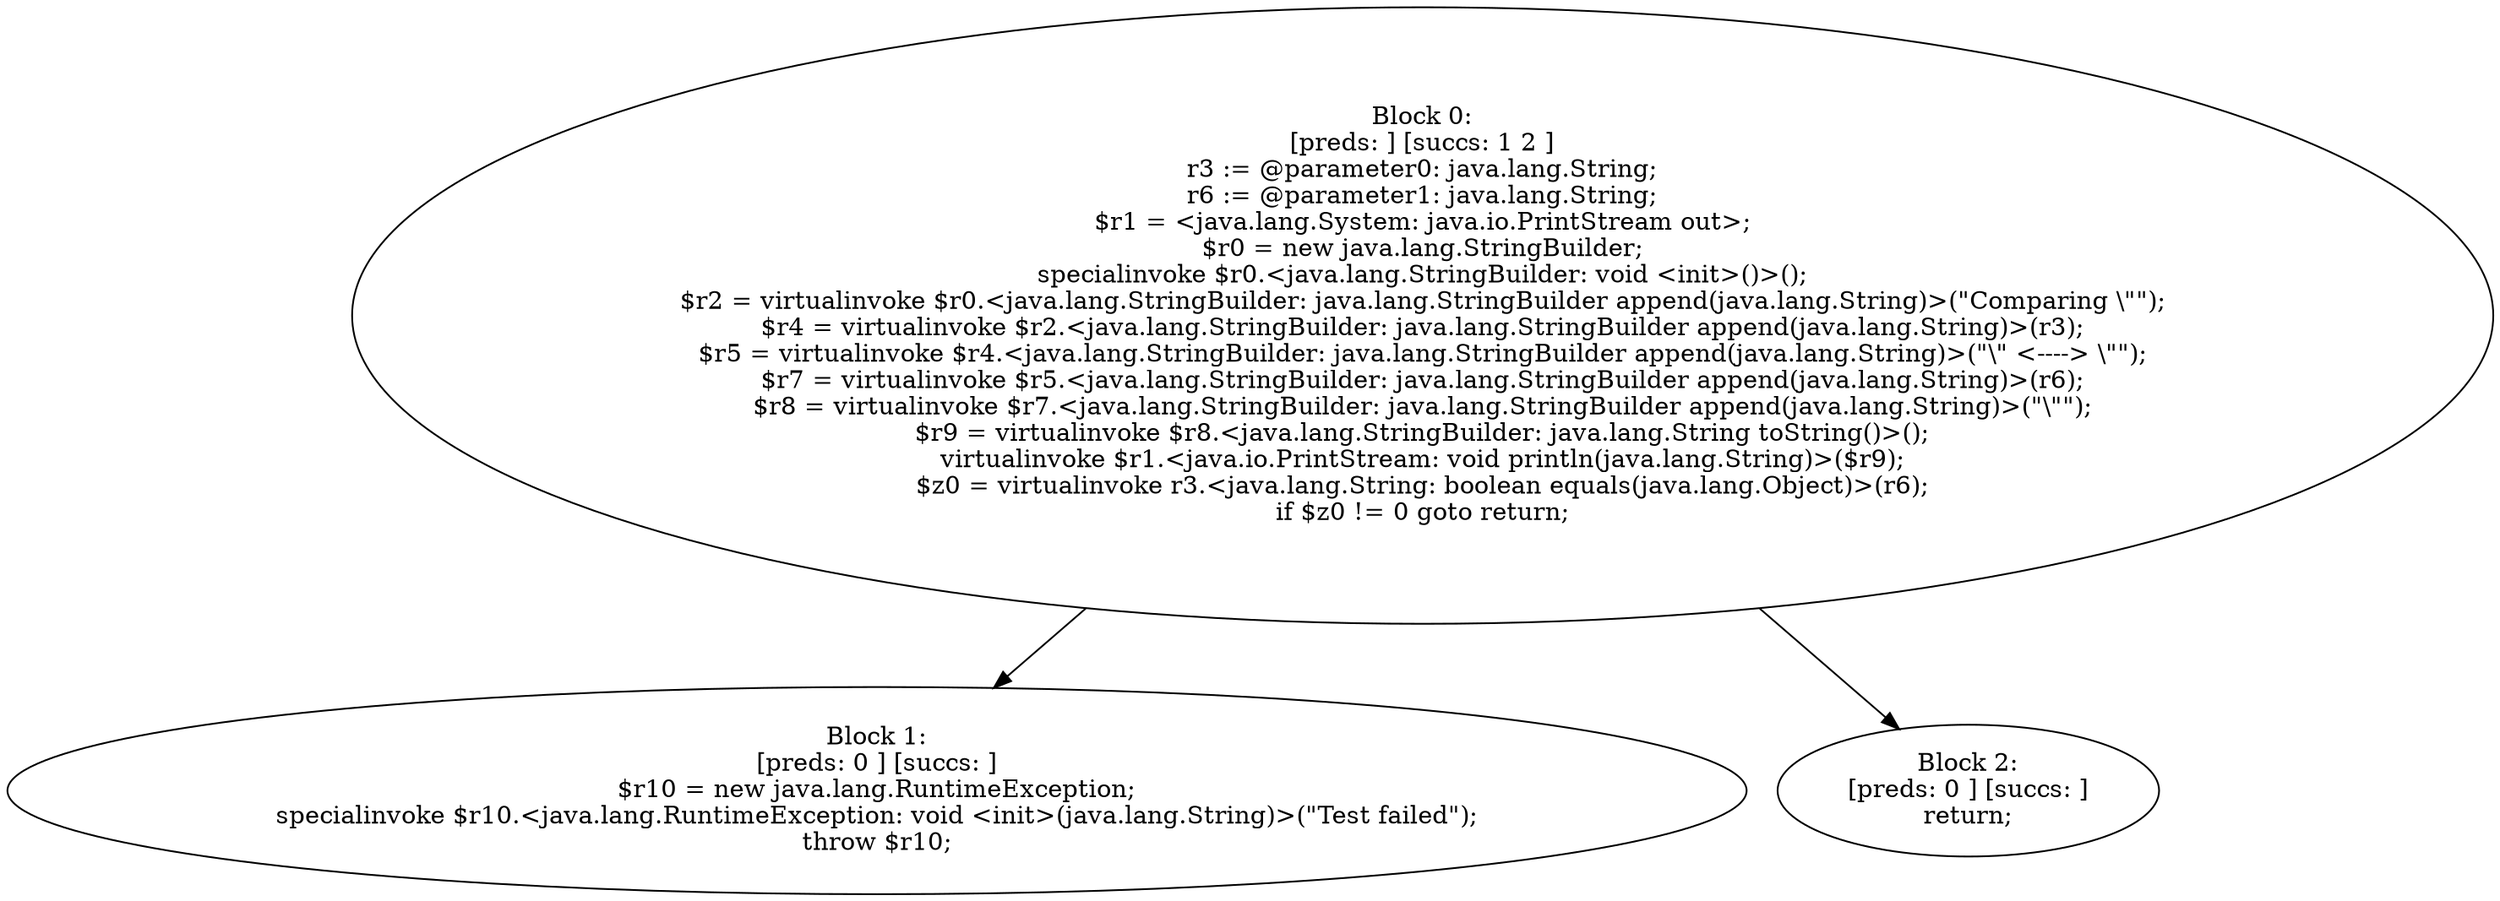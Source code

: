 digraph "unitGraph" {
    "Block 0:
[preds: ] [succs: 1 2 ]
r3 := @parameter0: java.lang.String;
r6 := @parameter1: java.lang.String;
$r1 = <java.lang.System: java.io.PrintStream out>;
$r0 = new java.lang.StringBuilder;
specialinvoke $r0.<java.lang.StringBuilder: void <init>()>();
$r2 = virtualinvoke $r0.<java.lang.StringBuilder: java.lang.StringBuilder append(java.lang.String)>(\"Comparing \\\"\");
$r4 = virtualinvoke $r2.<java.lang.StringBuilder: java.lang.StringBuilder append(java.lang.String)>(r3);
$r5 = virtualinvoke $r4.<java.lang.StringBuilder: java.lang.StringBuilder append(java.lang.String)>(\"\\\" <----> \\\"\");
$r7 = virtualinvoke $r5.<java.lang.StringBuilder: java.lang.StringBuilder append(java.lang.String)>(r6);
$r8 = virtualinvoke $r7.<java.lang.StringBuilder: java.lang.StringBuilder append(java.lang.String)>(\"\\\"\");
$r9 = virtualinvoke $r8.<java.lang.StringBuilder: java.lang.String toString()>();
virtualinvoke $r1.<java.io.PrintStream: void println(java.lang.String)>($r9);
$z0 = virtualinvoke r3.<java.lang.String: boolean equals(java.lang.Object)>(r6);
if $z0 != 0 goto return;
"
    "Block 1:
[preds: 0 ] [succs: ]
$r10 = new java.lang.RuntimeException;
specialinvoke $r10.<java.lang.RuntimeException: void <init>(java.lang.String)>(\"Test failed\");
throw $r10;
"
    "Block 2:
[preds: 0 ] [succs: ]
return;
"
    "Block 0:
[preds: ] [succs: 1 2 ]
r3 := @parameter0: java.lang.String;
r6 := @parameter1: java.lang.String;
$r1 = <java.lang.System: java.io.PrintStream out>;
$r0 = new java.lang.StringBuilder;
specialinvoke $r0.<java.lang.StringBuilder: void <init>()>();
$r2 = virtualinvoke $r0.<java.lang.StringBuilder: java.lang.StringBuilder append(java.lang.String)>(\"Comparing \\\"\");
$r4 = virtualinvoke $r2.<java.lang.StringBuilder: java.lang.StringBuilder append(java.lang.String)>(r3);
$r5 = virtualinvoke $r4.<java.lang.StringBuilder: java.lang.StringBuilder append(java.lang.String)>(\"\\\" <----> \\\"\");
$r7 = virtualinvoke $r5.<java.lang.StringBuilder: java.lang.StringBuilder append(java.lang.String)>(r6);
$r8 = virtualinvoke $r7.<java.lang.StringBuilder: java.lang.StringBuilder append(java.lang.String)>(\"\\\"\");
$r9 = virtualinvoke $r8.<java.lang.StringBuilder: java.lang.String toString()>();
virtualinvoke $r1.<java.io.PrintStream: void println(java.lang.String)>($r9);
$z0 = virtualinvoke r3.<java.lang.String: boolean equals(java.lang.Object)>(r6);
if $z0 != 0 goto return;
"->"Block 1:
[preds: 0 ] [succs: ]
$r10 = new java.lang.RuntimeException;
specialinvoke $r10.<java.lang.RuntimeException: void <init>(java.lang.String)>(\"Test failed\");
throw $r10;
";
    "Block 0:
[preds: ] [succs: 1 2 ]
r3 := @parameter0: java.lang.String;
r6 := @parameter1: java.lang.String;
$r1 = <java.lang.System: java.io.PrintStream out>;
$r0 = new java.lang.StringBuilder;
specialinvoke $r0.<java.lang.StringBuilder: void <init>()>();
$r2 = virtualinvoke $r0.<java.lang.StringBuilder: java.lang.StringBuilder append(java.lang.String)>(\"Comparing \\\"\");
$r4 = virtualinvoke $r2.<java.lang.StringBuilder: java.lang.StringBuilder append(java.lang.String)>(r3);
$r5 = virtualinvoke $r4.<java.lang.StringBuilder: java.lang.StringBuilder append(java.lang.String)>(\"\\\" <----> \\\"\");
$r7 = virtualinvoke $r5.<java.lang.StringBuilder: java.lang.StringBuilder append(java.lang.String)>(r6);
$r8 = virtualinvoke $r7.<java.lang.StringBuilder: java.lang.StringBuilder append(java.lang.String)>(\"\\\"\");
$r9 = virtualinvoke $r8.<java.lang.StringBuilder: java.lang.String toString()>();
virtualinvoke $r1.<java.io.PrintStream: void println(java.lang.String)>($r9);
$z0 = virtualinvoke r3.<java.lang.String: boolean equals(java.lang.Object)>(r6);
if $z0 != 0 goto return;
"->"Block 2:
[preds: 0 ] [succs: ]
return;
";
}

